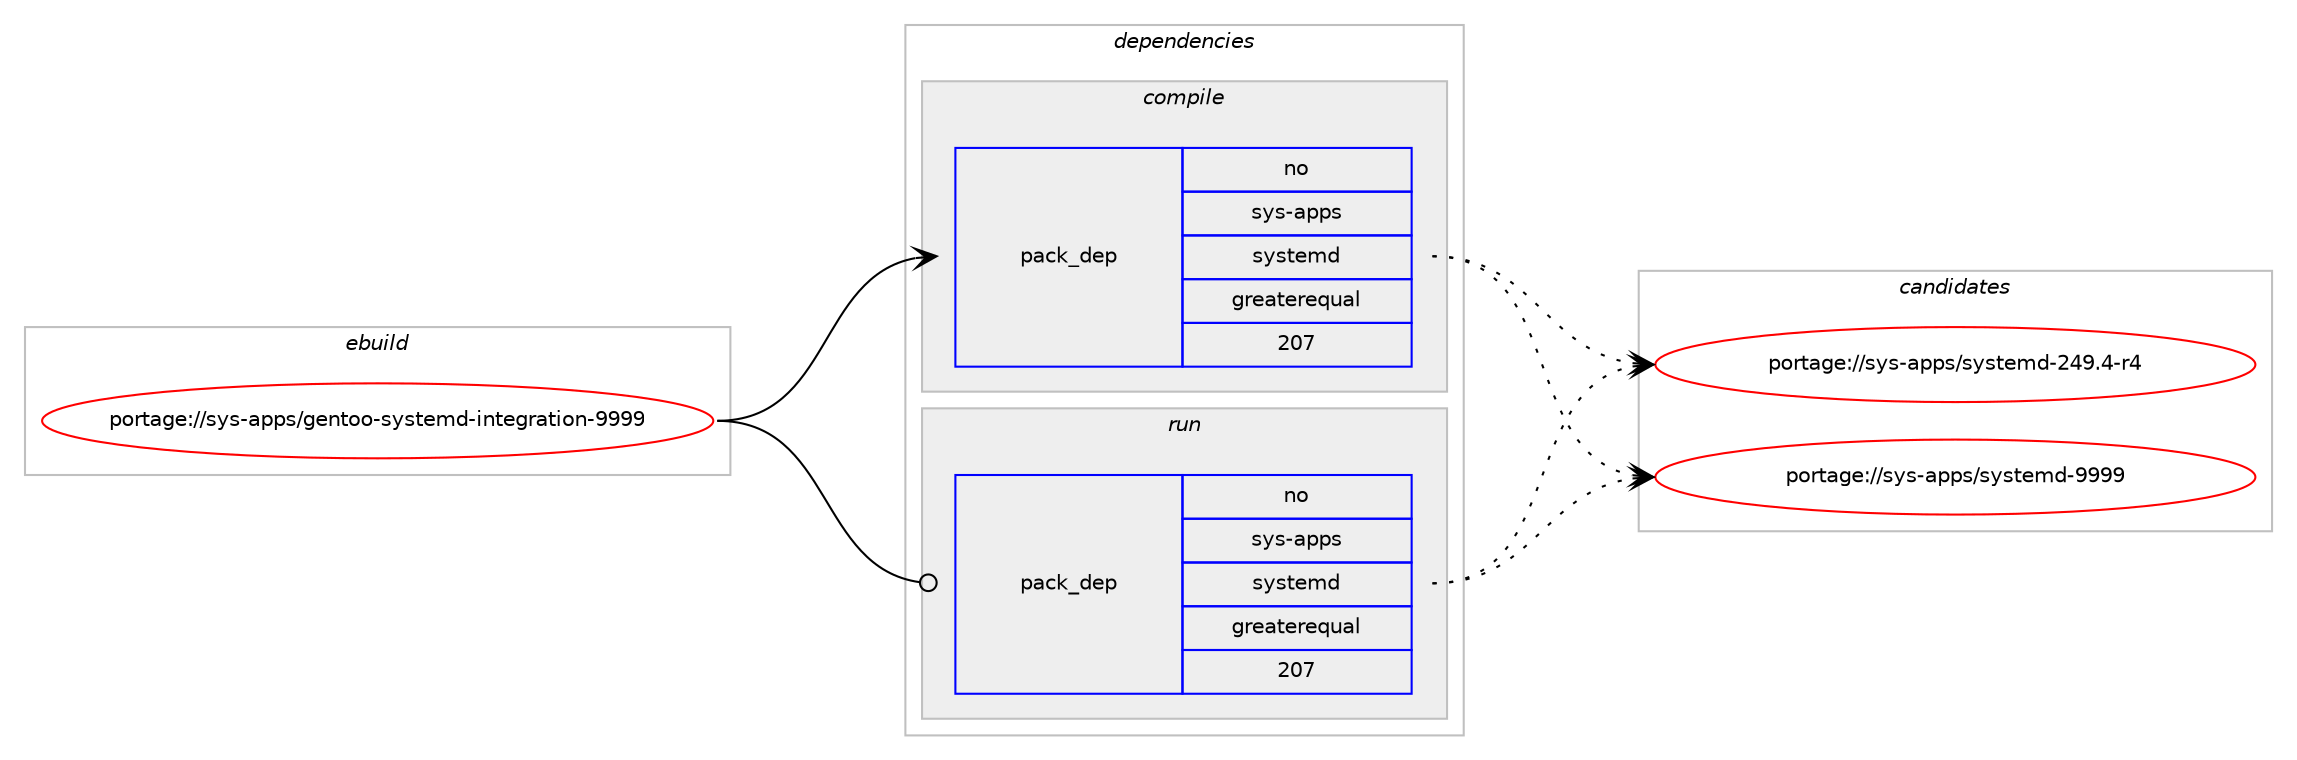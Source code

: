 digraph prolog {

# *************
# Graph options
# *************

newrank=true;
concentrate=true;
compound=true;
graph [rankdir=LR,fontname=Helvetica,fontsize=10,ranksep=1.5];#, ranksep=2.5, nodesep=0.2];
edge  [arrowhead=vee];
node  [fontname=Helvetica,fontsize=10];

# **********
# The ebuild
# **********

subgraph cluster_leftcol {
color=gray;
rank=same;
label=<<i>ebuild</i>>;
id [label="portage://sys-apps/gentoo-systemd-integration-9999", color=red, width=4, href="../sys-apps/gentoo-systemd-integration-9999.svg"];
}

# ****************
# The dependencies
# ****************

subgraph cluster_midcol {
color=gray;
label=<<i>dependencies</i>>;
subgraph cluster_compile {
fillcolor="#eeeeee";
style=filled;
label=<<i>compile</i>>;
subgraph pack301 {
dependency638 [label=<<TABLE BORDER="0" CELLBORDER="1" CELLSPACING="0" CELLPADDING="4" WIDTH="220"><TR><TD ROWSPAN="6" CELLPADDING="30">pack_dep</TD></TR><TR><TD WIDTH="110">no</TD></TR><TR><TD>sys-apps</TD></TR><TR><TD>systemd</TD></TR><TR><TD>greaterequal</TD></TR><TR><TD>207</TD></TR></TABLE>>, shape=none, color=blue];
}
id:e -> dependency638:w [weight=20,style="solid",arrowhead="vee"];
}
subgraph cluster_compileandrun {
fillcolor="#eeeeee";
style=filled;
label=<<i>compile and run</i>>;
}
subgraph cluster_run {
fillcolor="#eeeeee";
style=filled;
label=<<i>run</i>>;
subgraph pack302 {
dependency639 [label=<<TABLE BORDER="0" CELLBORDER="1" CELLSPACING="0" CELLPADDING="4" WIDTH="220"><TR><TD ROWSPAN="6" CELLPADDING="30">pack_dep</TD></TR><TR><TD WIDTH="110">no</TD></TR><TR><TD>sys-apps</TD></TR><TR><TD>systemd</TD></TR><TR><TD>greaterequal</TD></TR><TR><TD>207</TD></TR></TABLE>>, shape=none, color=blue];
}
id:e -> dependency639:w [weight=20,style="solid",arrowhead="odot"];
# *** BEGIN UNKNOWN DEPENDENCY TYPE (TODO) ***
# id -> package_dependency(portage://sys-apps/gentoo-systemd-integration-9999,run,weak,sys-fs,eudev,none,[,,],[],[])
# *** END UNKNOWN DEPENDENCY TYPE (TODO) ***

# *** BEGIN UNKNOWN DEPENDENCY TYPE (TODO) ***
# id -> package_dependency(portage://sys-apps/gentoo-systemd-integration-9999,run,weak,sys-fs,udev,none,[,,],[],[])
# *** END UNKNOWN DEPENDENCY TYPE (TODO) ***

}
}

# **************
# The candidates
# **************

subgraph cluster_choices {
rank=same;
color=gray;
label=<<i>candidates</i>>;

subgraph choice301 {
color=black;
nodesep=1;
choice1151211154597112112115471151211151161011091004550525746524511452 [label="portage://sys-apps/systemd-249.4-r4", color=red, width=4,href="../sys-apps/systemd-249.4-r4.svg"];
choice1151211154597112112115471151211151161011091004557575757 [label="portage://sys-apps/systemd-9999", color=red, width=4,href="../sys-apps/systemd-9999.svg"];
dependency638:e -> choice1151211154597112112115471151211151161011091004550525746524511452:w [style=dotted,weight="100"];
dependency638:e -> choice1151211154597112112115471151211151161011091004557575757:w [style=dotted,weight="100"];
}
subgraph choice302 {
color=black;
nodesep=1;
choice1151211154597112112115471151211151161011091004550525746524511452 [label="portage://sys-apps/systemd-249.4-r4", color=red, width=4,href="../sys-apps/systemd-249.4-r4.svg"];
choice1151211154597112112115471151211151161011091004557575757 [label="portage://sys-apps/systemd-9999", color=red, width=4,href="../sys-apps/systemd-9999.svg"];
dependency639:e -> choice1151211154597112112115471151211151161011091004550525746524511452:w [style=dotted,weight="100"];
dependency639:e -> choice1151211154597112112115471151211151161011091004557575757:w [style=dotted,weight="100"];
}
}

}
